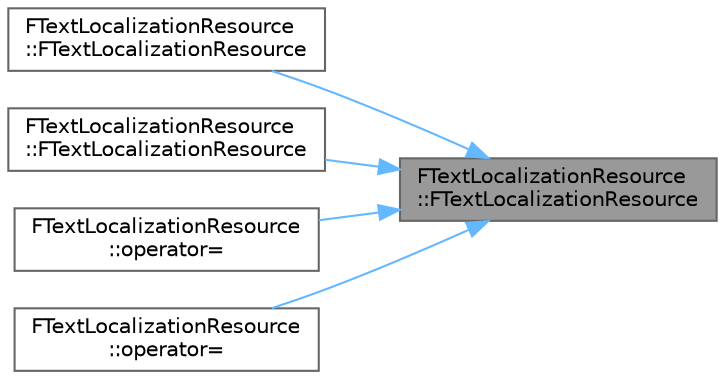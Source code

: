digraph "FTextLocalizationResource::FTextLocalizationResource"
{
 // INTERACTIVE_SVG=YES
 // LATEX_PDF_SIZE
  bgcolor="transparent";
  edge [fontname=Helvetica,fontsize=10,labelfontname=Helvetica,labelfontsize=10];
  node [fontname=Helvetica,fontsize=10,shape=box,height=0.2,width=0.4];
  rankdir="RL";
  Node1 [id="Node000001",label="FTextLocalizationResource\l::FTextLocalizationResource",height=0.2,width=0.4,color="gray40", fillcolor="grey60", style="filled", fontcolor="black",tooltip=" "];
  Node1 -> Node2 [id="edge1_Node000001_Node000002",dir="back",color="steelblue1",style="solid",tooltip=" "];
  Node2 [id="Node000002",label="FTextLocalizationResource\l::FTextLocalizationResource",height=0.2,width=0.4,color="grey40", fillcolor="white", style="filled",URL="$d8/d3b/classFTextLocalizationResource.html#a4cdafaa8eb74fce16819f66e279f159d",tooltip=" "];
  Node1 -> Node3 [id="edge2_Node000001_Node000003",dir="back",color="steelblue1",style="solid",tooltip=" "];
  Node3 [id="Node000003",label="FTextLocalizationResource\l::FTextLocalizationResource",height=0.2,width=0.4,color="grey40", fillcolor="white", style="filled",URL="$d8/d3b/classFTextLocalizationResource.html#a2a95a6d8cd1073acfd269ec02f8f7bfa",tooltip=" "];
  Node1 -> Node4 [id="edge3_Node000001_Node000004",dir="back",color="steelblue1",style="solid",tooltip=" "];
  Node4 [id="Node000004",label="FTextLocalizationResource\l::operator=",height=0.2,width=0.4,color="grey40", fillcolor="white", style="filled",URL="$d8/d3b/classFTextLocalizationResource.html#a45b6643cf670b426c2b2043022c0c118",tooltip=" "];
  Node1 -> Node5 [id="edge4_Node000001_Node000005",dir="back",color="steelblue1",style="solid",tooltip=" "];
  Node5 [id="Node000005",label="FTextLocalizationResource\l::operator=",height=0.2,width=0.4,color="grey40", fillcolor="white", style="filled",URL="$d8/d3b/classFTextLocalizationResource.html#a5595e822f15c4f3ce1a70752fcec3cd4",tooltip=" "];
}

